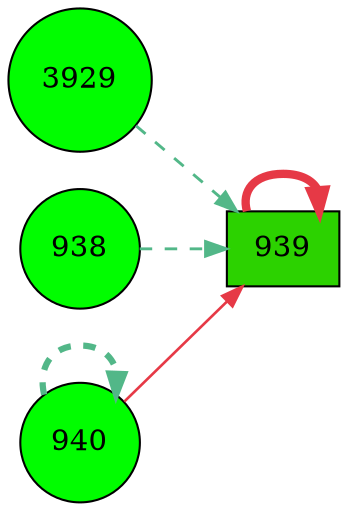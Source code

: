 digraph G{
rankdir=LR;
3929 [style=filled, shape=circle, fillcolor="#01fd00", label="3929"];
938 [style=filled, shape=circle, fillcolor="#01fd00", label="938"];
939 [style=filled, shape=box, fillcolor="#2cd200", label="939"];
940 [style=filled, shape=circle, fillcolor="#01fd00", label="940"];
939 -> 939 [color="#e63946",penwidth=4.00];
940 -> 939 [color="#e63946",penwidth=1.27];
938 -> 939 [color="#52b788",style=dashed,penwidth=1.39];
3929 -> 939 [color="#52b788",style=dashed,penwidth=1.39];
940 -> 940 [color="#52b788",style=dashed,penwidth=3.00];
}